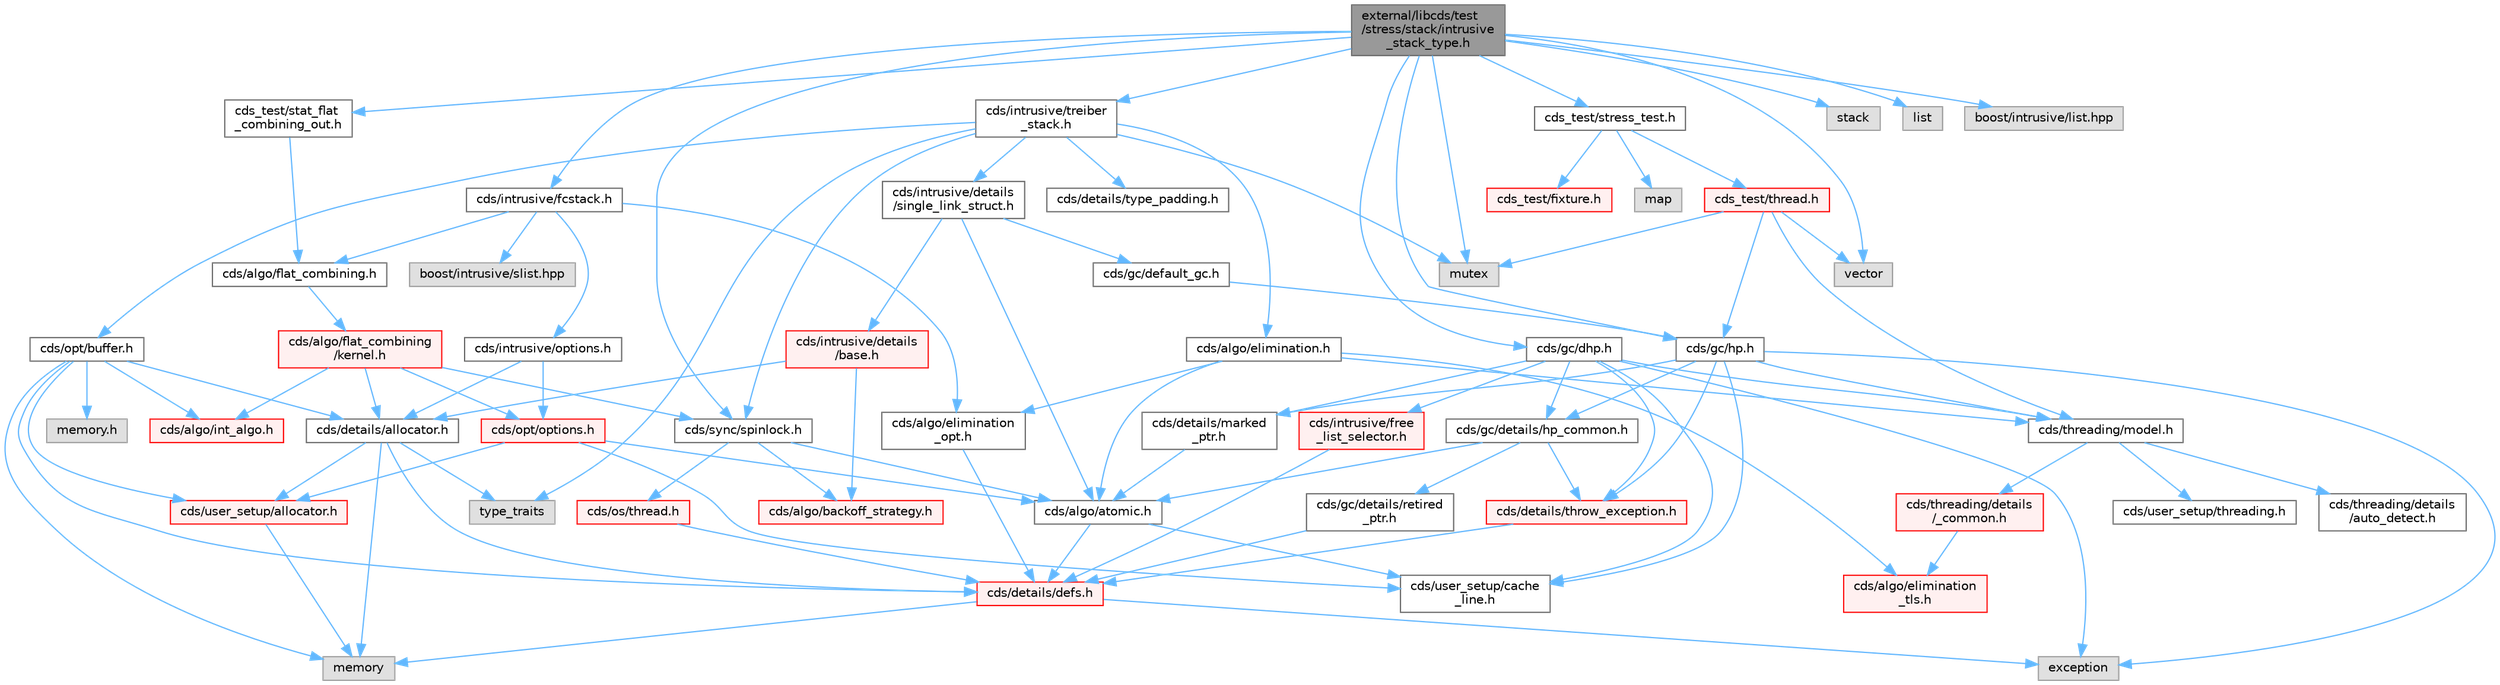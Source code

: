 digraph "external/libcds/test/stress/stack/intrusive_stack_type.h"
{
 // LATEX_PDF_SIZE
  bgcolor="transparent";
  edge [fontname=Helvetica,fontsize=10,labelfontname=Helvetica,labelfontsize=10];
  node [fontname=Helvetica,fontsize=10,shape=box,height=0.2,width=0.4];
  Node1 [id="Node000001",label="external/libcds/test\l/stress/stack/intrusive\l_stack_type.h",height=0.2,width=0.4,color="gray40", fillcolor="grey60", style="filled", fontcolor="black",tooltip=" "];
  Node1 -> Node2 [id="edge1_Node000001_Node000002",color="steelblue1",style="solid",tooltip=" "];
  Node2 [id="Node000002",label="cds/intrusive/treiber\l_stack.h",height=0.2,width=0.4,color="grey40", fillcolor="white", style="filled",URL="$intrusive_2treiber__stack_8h.html",tooltip=" "];
  Node2 -> Node3 [id="edge2_Node000002_Node000003",color="steelblue1",style="solid",tooltip=" "];
  Node3 [id="Node000003",label="type_traits",height=0.2,width=0.4,color="grey60", fillcolor="#E0E0E0", style="filled",tooltip=" "];
  Node2 -> Node4 [id="edge3_Node000002_Node000004",color="steelblue1",style="solid",tooltip=" "];
  Node4 [id="Node000004",label="mutex",height=0.2,width=0.4,color="grey60", fillcolor="#E0E0E0", style="filled",tooltip=" "];
  Node2 -> Node5 [id="edge4_Node000002_Node000005",color="steelblue1",style="solid",tooltip=" "];
  Node5 [id="Node000005",label="cds/intrusive/details\l/single_link_struct.h",height=0.2,width=0.4,color="grey40", fillcolor="white", style="filled",URL="$single__link__struct_8h.html",tooltip=" "];
  Node5 -> Node6 [id="edge5_Node000005_Node000006",color="steelblue1",style="solid",tooltip=" "];
  Node6 [id="Node000006",label="cds/intrusive/details\l/base.h",height=0.2,width=0.4,color="red", fillcolor="#FFF0F0", style="filled",URL="$external_2libcds_2cds_2intrusive_2details_2base_8h.html",tooltip=" "];
  Node6 -> Node42 [id="edge6_Node000006_Node000042",color="steelblue1",style="solid",tooltip=" "];
  Node42 [id="Node000042",label="cds/details/allocator.h",height=0.2,width=0.4,color="grey40", fillcolor="white", style="filled",URL="$external_2libcds_2cds_2details_2allocator_8h.html",tooltip=" "];
  Node42 -> Node3 [id="edge7_Node000042_Node000003",color="steelblue1",style="solid",tooltip=" "];
  Node42 -> Node20 [id="edge8_Node000042_Node000020",color="steelblue1",style="solid",tooltip=" "];
  Node20 [id="Node000020",label="memory",height=0.2,width=0.4,color="grey60", fillcolor="#E0E0E0", style="filled",tooltip=" "];
  Node42 -> Node12 [id="edge9_Node000042_Node000012",color="steelblue1",style="solid",tooltip=" "];
  Node12 [id="Node000012",label="cds/details/defs.h",height=0.2,width=0.4,color="red", fillcolor="#FFF0F0", style="filled",URL="$details_2defs_8h.html",tooltip=" "];
  Node12 -> Node17 [id="edge10_Node000012_Node000017",color="steelblue1",style="solid",tooltip=" "];
  Node17 [id="Node000017",label="exception",height=0.2,width=0.4,color="grey60", fillcolor="#E0E0E0", style="filled",tooltip=" "];
  Node12 -> Node20 [id="edge11_Node000012_Node000020",color="steelblue1",style="solid",tooltip=" "];
  Node42 -> Node25 [id="edge12_Node000042_Node000025",color="steelblue1",style="solid",tooltip=" "];
  Node25 [id="Node000025",label="cds/user_setup/allocator.h",height=0.2,width=0.4,color="red", fillcolor="#FFF0F0", style="filled",URL="$external_2libcds_2cds_2user__setup_2allocator_8h.html",tooltip="Default implementation of allocator classes."];
  Node25 -> Node20 [id="edge13_Node000025_Node000020",color="steelblue1",style="solid",tooltip=" "];
  Node6 -> Node43 [id="edge14_Node000006_Node000043",color="steelblue1",style="solid",tooltip=" "];
  Node43 [id="Node000043",label="cds/algo/backoff_strategy.h",height=0.2,width=0.4,color="red", fillcolor="#FFF0F0", style="filled",URL="$backoff__strategy_8h.html",tooltip=" "];
  Node5 -> Node47 [id="edge15_Node000005_Node000047",color="steelblue1",style="solid",tooltip=" "];
  Node47 [id="Node000047",label="cds/gc/default_gc.h",height=0.2,width=0.4,color="grey40", fillcolor="white", style="filled",URL="$default__gc_8h.html",tooltip=" "];
  Node47 -> Node48 [id="edge16_Node000047_Node000048",color="steelblue1",style="solid",tooltip=" "];
  Node48 [id="Node000048",label="cds/gc/hp.h",height=0.2,width=0.4,color="grey40", fillcolor="white", style="filled",URL="$hp_8h.html",tooltip=" "];
  Node48 -> Node17 [id="edge17_Node000048_Node000017",color="steelblue1",style="solid",tooltip=" "];
  Node48 -> Node49 [id="edge18_Node000048_Node000049",color="steelblue1",style="solid",tooltip=" "];
  Node49 [id="Node000049",label="cds/gc/details/hp_common.h",height=0.2,width=0.4,color="grey40", fillcolor="white", style="filled",URL="$hp__common_8h.html",tooltip=" "];
  Node49 -> Node41 [id="edge19_Node000049_Node000041",color="steelblue1",style="solid",tooltip=" "];
  Node41 [id="Node000041",label="cds/algo/atomic.h",height=0.2,width=0.4,color="grey40", fillcolor="white", style="filled",URL="$external_2libcds_2cds_2algo_2atomic_8h.html",tooltip=" "];
  Node41 -> Node12 [id="edge20_Node000041_Node000012",color="steelblue1",style="solid",tooltip=" "];
  Node41 -> Node40 [id="edge21_Node000041_Node000040",color="steelblue1",style="solid",tooltip=" "];
  Node40 [id="Node000040",label="cds/user_setup/cache\l_line.h",height=0.2,width=0.4,color="grey40", fillcolor="white", style="filled",URL="$cache__line_8h.html",tooltip="Cache-line size definition"];
  Node49 -> Node50 [id="edge22_Node000049_Node000050",color="steelblue1",style="solid",tooltip=" "];
  Node50 [id="Node000050",label="cds/gc/details/retired\l_ptr.h",height=0.2,width=0.4,color="grey40", fillcolor="white", style="filled",URL="$retired__ptr_8h.html",tooltip=" "];
  Node50 -> Node12 [id="edge23_Node000050_Node000012",color="steelblue1",style="solid",tooltip=" "];
  Node49 -> Node37 [id="edge24_Node000049_Node000037",color="steelblue1",style="solid",tooltip=" "];
  Node37 [id="Node000037",label="cds/details/throw_exception.h",height=0.2,width=0.4,color="red", fillcolor="#FFF0F0", style="filled",URL="$throw__exception_8h.html",tooltip=" "];
  Node37 -> Node12 [id="edge25_Node000037_Node000012",color="steelblue1",style="solid",tooltip=" "];
  Node48 -> Node51 [id="edge26_Node000048_Node000051",color="steelblue1",style="solid",tooltip=" "];
  Node51 [id="Node000051",label="cds/threading/model.h",height=0.2,width=0.4,color="grey40", fillcolor="white", style="filled",URL="$model_8h.html",tooltip=" "];
  Node51 -> Node52 [id="edge27_Node000051_Node000052",color="steelblue1",style="solid",tooltip=" "];
  Node52 [id="Node000052",label="cds/threading/details\l/_common.h",height=0.2,width=0.4,color="red", fillcolor="#FFF0F0", style="filled",URL="$__common_8h.html",tooltip=" "];
  Node52 -> Node60 [id="edge28_Node000052_Node000060",color="steelblue1",style="solid",tooltip=" "];
  Node60 [id="Node000060",label="cds/algo/elimination\l_tls.h",height=0.2,width=0.4,color="red", fillcolor="#FFF0F0", style="filled",URL="$elimination__tls_8h.html",tooltip=" "];
  Node51 -> Node62 [id="edge29_Node000051_Node000062",color="steelblue1",style="solid",tooltip=" "];
  Node62 [id="Node000062",label="cds/user_setup/threading.h",height=0.2,width=0.4,color="grey40", fillcolor="white", style="filled",URL="$external_2libcds_2cds_2user__setup_2threading_8h.html",tooltip=" "];
  Node51 -> Node63 [id="edge30_Node000051_Node000063",color="steelblue1",style="solid",tooltip=" "];
  Node63 [id="Node000063",label="cds/threading/details\l/auto_detect.h",height=0.2,width=0.4,color="grey40", fillcolor="white", style="filled",URL="$auto__detect_8h.html",tooltip=" "];
  Node48 -> Node37 [id="edge31_Node000048_Node000037",color="steelblue1",style="solid",tooltip=" "];
  Node48 -> Node58 [id="edge32_Node000048_Node000058",color="steelblue1",style="solid",tooltip=" "];
  Node58 [id="Node000058",label="cds/details/marked\l_ptr.h",height=0.2,width=0.4,color="grey40", fillcolor="white", style="filled",URL="$marked__ptr_8h.html",tooltip=" "];
  Node58 -> Node41 [id="edge33_Node000058_Node000041",color="steelblue1",style="solid",tooltip=" "];
  Node48 -> Node40 [id="edge34_Node000048_Node000040",color="steelblue1",style="solid",tooltip=" "];
  Node5 -> Node41 [id="edge35_Node000005_Node000041",color="steelblue1",style="solid",tooltip=" "];
  Node2 -> Node64 [id="edge36_Node000002_Node000064",color="steelblue1",style="solid",tooltip=" "];
  Node64 [id="Node000064",label="cds/algo/elimination.h",height=0.2,width=0.4,color="grey40", fillcolor="white", style="filled",URL="$elimination_8h.html",tooltip=" "];
  Node64 -> Node60 [id="edge37_Node000064_Node000060",color="steelblue1",style="solid",tooltip=" "];
  Node64 -> Node65 [id="edge38_Node000064_Node000065",color="steelblue1",style="solid",tooltip=" "];
  Node65 [id="Node000065",label="cds/algo/elimination\l_opt.h",height=0.2,width=0.4,color="grey40", fillcolor="white", style="filled",URL="$elimination__opt_8h.html",tooltip=" "];
  Node65 -> Node12 [id="edge39_Node000065_Node000012",color="steelblue1",style="solid",tooltip=" "];
  Node64 -> Node41 [id="edge40_Node000064_Node000041",color="steelblue1",style="solid",tooltip=" "];
  Node64 -> Node51 [id="edge41_Node000064_Node000051",color="steelblue1",style="solid",tooltip=" "];
  Node2 -> Node66 [id="edge42_Node000002_Node000066",color="steelblue1",style="solid",tooltip=" "];
  Node66 [id="Node000066",label="cds/opt/buffer.h",height=0.2,width=0.4,color="grey40", fillcolor="white", style="filled",URL="$external_2libcds_2cds_2opt_2buffer_8h.html",tooltip=" "];
  Node66 -> Node67 [id="edge43_Node000066_Node000067",color="steelblue1",style="solid",tooltip=" "];
  Node67 [id="Node000067",label="memory.h",height=0.2,width=0.4,color="grey60", fillcolor="#E0E0E0", style="filled",tooltip=" "];
  Node66 -> Node12 [id="edge44_Node000066_Node000012",color="steelblue1",style="solid",tooltip=" "];
  Node66 -> Node25 [id="edge45_Node000066_Node000025",color="steelblue1",style="solid",tooltip=" "];
  Node66 -> Node42 [id="edge46_Node000066_Node000042",color="steelblue1",style="solid",tooltip=" "];
  Node66 -> Node30 [id="edge47_Node000066_Node000030",color="steelblue1",style="solid",tooltip=" "];
  Node30 [id="Node000030",label="cds/algo/int_algo.h",height=0.2,width=0.4,color="red", fillcolor="#FFF0F0", style="filled",URL="$int__algo_8h.html",tooltip=" "];
  Node66 -> Node20 [id="edge48_Node000066_Node000020",color="steelblue1",style="solid",tooltip=" "];
  Node2 -> Node68 [id="edge49_Node000002_Node000068",color="steelblue1",style="solid",tooltip=" "];
  Node68 [id="Node000068",label="cds/sync/spinlock.h",height=0.2,width=0.4,color="grey40", fillcolor="white", style="filled",URL="$sync_2spinlock_8h.html",tooltip=" "];
  Node68 -> Node41 [id="edge50_Node000068_Node000041",color="steelblue1",style="solid",tooltip=" "];
  Node68 -> Node55 [id="edge51_Node000068_Node000055",color="steelblue1",style="solid",tooltip=" "];
  Node55 [id="Node000055",label="cds/os/thread.h",height=0.2,width=0.4,color="red", fillcolor="#FFF0F0", style="filled",URL="$cds_2os_2thread_8h.html",tooltip=" "];
  Node55 -> Node12 [id="edge52_Node000055_Node000012",color="steelblue1",style="solid",tooltip=" "];
  Node68 -> Node43 [id="edge53_Node000068_Node000043",color="steelblue1",style="solid",tooltip=" "];
  Node2 -> Node69 [id="edge54_Node000002_Node000069",color="steelblue1",style="solid",tooltip=" "];
  Node69 [id="Node000069",label="cds/details/type_padding.h",height=0.2,width=0.4,color="grey40", fillcolor="white", style="filled",URL="$type__padding_8h.html",tooltip=" "];
  Node1 -> Node70 [id="edge55_Node000001_Node000070",color="steelblue1",style="solid",tooltip=" "];
  Node70 [id="Node000070",label="cds/intrusive/fcstack.h",height=0.2,width=0.4,color="grey40", fillcolor="white", style="filled",URL="$intrusive_2fcstack_8h.html",tooltip=" "];
  Node70 -> Node71 [id="edge56_Node000070_Node000071",color="steelblue1",style="solid",tooltip=" "];
  Node71 [id="Node000071",label="cds/algo/flat_combining.h",height=0.2,width=0.4,color="grey40", fillcolor="white", style="filled",URL="$flat__combining_8h.html",tooltip=" "];
  Node71 -> Node72 [id="edge57_Node000071_Node000072",color="steelblue1",style="solid",tooltip=" "];
  Node72 [id="Node000072",label="cds/algo/flat_combining\l/kernel.h",height=0.2,width=0.4,color="red", fillcolor="#FFF0F0", style="filled",URL="$libcds_2cds_2algo_2flat__combining_2kernel_8h.html",tooltip=" "];
  Node72 -> Node68 [id="edge58_Node000072_Node000068",color="steelblue1",style="solid",tooltip=" "];
  Node72 -> Node42 [id="edge59_Node000072_Node000042",color="steelblue1",style="solid",tooltip=" "];
  Node72 -> Node9 [id="edge60_Node000072_Node000009",color="steelblue1",style="solid",tooltip=" "];
  Node9 [id="Node000009",label="cds/opt/options.h",height=0.2,width=0.4,color="red", fillcolor="#FFF0F0", style="filled",URL="$opt_2options_8h.html",tooltip=" "];
  Node9 -> Node25 [id="edge61_Node000009_Node000025",color="steelblue1",style="solid",tooltip=" "];
  Node9 -> Node40 [id="edge62_Node000009_Node000040",color="steelblue1",style="solid",tooltip=" "];
  Node9 -> Node41 [id="edge63_Node000009_Node000041",color="steelblue1",style="solid",tooltip=" "];
  Node72 -> Node30 [id="edge64_Node000072_Node000030",color="steelblue1",style="solid",tooltip=" "];
  Node70 -> Node65 [id="edge65_Node000070_Node000065",color="steelblue1",style="solid",tooltip=" "];
  Node70 -> Node8 [id="edge66_Node000070_Node000008",color="steelblue1",style="solid",tooltip=" "];
  Node8 [id="Node000008",label="cds/intrusive/options.h",height=0.2,width=0.4,color="grey40", fillcolor="white", style="filled",URL="$intrusive_2options_8h.html",tooltip=" "];
  Node8 -> Node9 [id="edge67_Node000008_Node000009",color="steelblue1",style="solid",tooltip=" "];
  Node8 -> Node42 [id="edge68_Node000008_Node000042",color="steelblue1",style="solid",tooltip=" "];
  Node70 -> Node77 [id="edge69_Node000070_Node000077",color="steelblue1",style="solid",tooltip=" "];
  Node77 [id="Node000077",label="boost/intrusive/slist.hpp",height=0.2,width=0.4,color="grey60", fillcolor="#E0E0E0", style="filled",tooltip=" "];
  Node1 -> Node48 [id="edge70_Node000001_Node000048",color="steelblue1",style="solid",tooltip=" "];
  Node1 -> Node78 [id="edge71_Node000001_Node000078",color="steelblue1",style="solid",tooltip=" "];
  Node78 [id="Node000078",label="cds/gc/dhp.h",height=0.2,width=0.4,color="grey40", fillcolor="white", style="filled",URL="$dhp_8h.html",tooltip=" "];
  Node78 -> Node17 [id="edge72_Node000078_Node000017",color="steelblue1",style="solid",tooltip=" "];
  Node78 -> Node49 [id="edge73_Node000078_Node000049",color="steelblue1",style="solid",tooltip=" "];
  Node78 -> Node51 [id="edge74_Node000078_Node000051",color="steelblue1",style="solid",tooltip=" "];
  Node78 -> Node79 [id="edge75_Node000078_Node000079",color="steelblue1",style="solid",tooltip=" "];
  Node79 [id="Node000079",label="cds/intrusive/free\l_list_selector.h",height=0.2,width=0.4,color="red", fillcolor="#FFF0F0", style="filled",URL="$free__list__selector_8h.html",tooltip=" "];
  Node79 -> Node12 [id="edge76_Node000079_Node000012",color="steelblue1",style="solid",tooltip=" "];
  Node78 -> Node37 [id="edge77_Node000078_Node000037",color="steelblue1",style="solid",tooltip=" "];
  Node78 -> Node58 [id="edge78_Node000078_Node000058",color="steelblue1",style="solid",tooltip=" "];
  Node78 -> Node40 [id="edge79_Node000078_Node000040",color="steelblue1",style="solid",tooltip=" "];
  Node1 -> Node4 [id="edge80_Node000001_Node000004",color="steelblue1",style="solid",tooltip=" "];
  Node1 -> Node68 [id="edge81_Node000001_Node000068",color="steelblue1",style="solid",tooltip=" "];
  Node1 -> Node81 [id="edge82_Node000001_Node000081",color="steelblue1",style="solid",tooltip=" "];
  Node81 [id="Node000081",label="stack",height=0.2,width=0.4,color="grey60", fillcolor="#E0E0E0", style="filled",tooltip=" "];
  Node1 -> Node82 [id="edge83_Node000001_Node000082",color="steelblue1",style="solid",tooltip=" "];
  Node82 [id="Node000082",label="list",height=0.2,width=0.4,color="grey60", fillcolor="#E0E0E0", style="filled",tooltip=" "];
  Node1 -> Node83 [id="edge84_Node000001_Node000083",color="steelblue1",style="solid",tooltip=" "];
  Node83 [id="Node000083",label="vector",height=0.2,width=0.4,color="grey60", fillcolor="#E0E0E0", style="filled",tooltip=" "];
  Node1 -> Node84 [id="edge85_Node000001_Node000084",color="steelblue1",style="solid",tooltip=" "];
  Node84 [id="Node000084",label="boost/intrusive/list.hpp",height=0.2,width=0.4,color="grey60", fillcolor="#E0E0E0", style="filled",tooltip=" "];
  Node1 -> Node85 [id="edge86_Node000001_Node000085",color="steelblue1",style="solid",tooltip=" "];
  Node85 [id="Node000085",label="cds_test/stress_test.h",height=0.2,width=0.4,color="grey40", fillcolor="white", style="filled",URL="$stress__test_8h.html",tooltip=" "];
  Node85 -> Node86 [id="edge87_Node000085_Node000086",color="steelblue1",style="solid",tooltip=" "];
  Node86 [id="Node000086",label="map",height=0.2,width=0.4,color="grey60", fillcolor="#E0E0E0", style="filled",tooltip=" "];
  Node85 -> Node87 [id="edge88_Node000085_Node000087",color="steelblue1",style="solid",tooltip=" "];
  Node87 [id="Node000087",label="cds_test/fixture.h",height=0.2,width=0.4,color="red", fillcolor="#FFF0F0", style="filled",URL="$fixture_8h.html",tooltip=" "];
  Node85 -> Node92 [id="edge89_Node000085_Node000092",color="steelblue1",style="solid",tooltip=" "];
  Node92 [id="Node000092",label="cds_test/thread.h",height=0.2,width=0.4,color="red", fillcolor="#FFF0F0", style="filled",URL="$test_2include_2cds__test_2thread_8h.html",tooltip=" "];
  Node92 -> Node83 [id="edge90_Node000092_Node000083",color="steelblue1",style="solid",tooltip=" "];
  Node92 -> Node4 [id="edge91_Node000092_Node000004",color="steelblue1",style="solid",tooltip=" "];
  Node92 -> Node51 [id="edge92_Node000092_Node000051",color="steelblue1",style="solid",tooltip=" "];
  Node92 -> Node48 [id="edge93_Node000092_Node000048",color="steelblue1",style="solid",tooltip=" "];
  Node1 -> Node93 [id="edge94_Node000001_Node000093",color="steelblue1",style="solid",tooltip=" "];
  Node93 [id="Node000093",label="cds_test/stat_flat\l_combining_out.h",height=0.2,width=0.4,color="grey40", fillcolor="white", style="filled",URL="$stat__flat__combining__out_8h.html",tooltip=" "];
  Node93 -> Node71 [id="edge95_Node000093_Node000071",color="steelblue1",style="solid",tooltip=" "];
}
